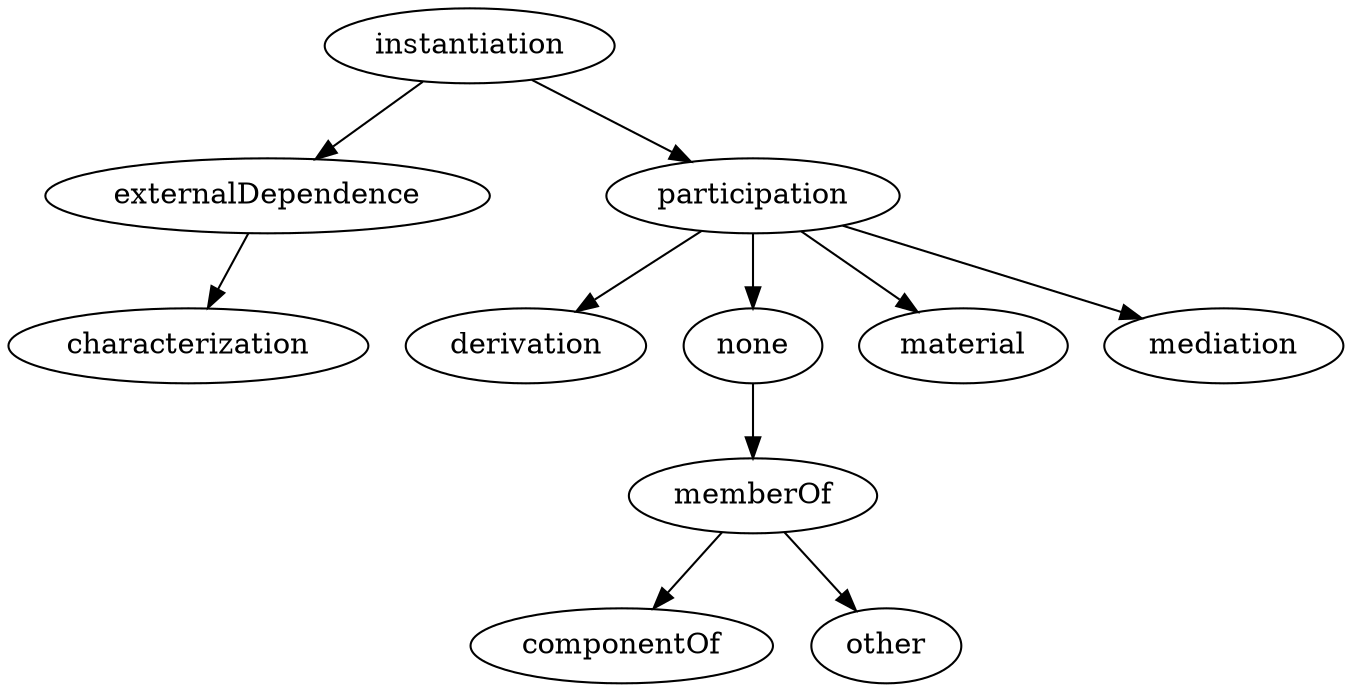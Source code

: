 strict digraph  {
instantiation;
externalDependence;
participation;
characterization;
derivation;
none;
material;
mediation;
memberOf;
componentOf;
other;
instantiation -> externalDependence;
instantiation -> participation;
externalDependence -> characterization;
participation -> derivation;
participation -> none;
participation -> material;
participation -> mediation;
none -> memberOf;
memberOf -> componentOf;
memberOf -> other;
}
